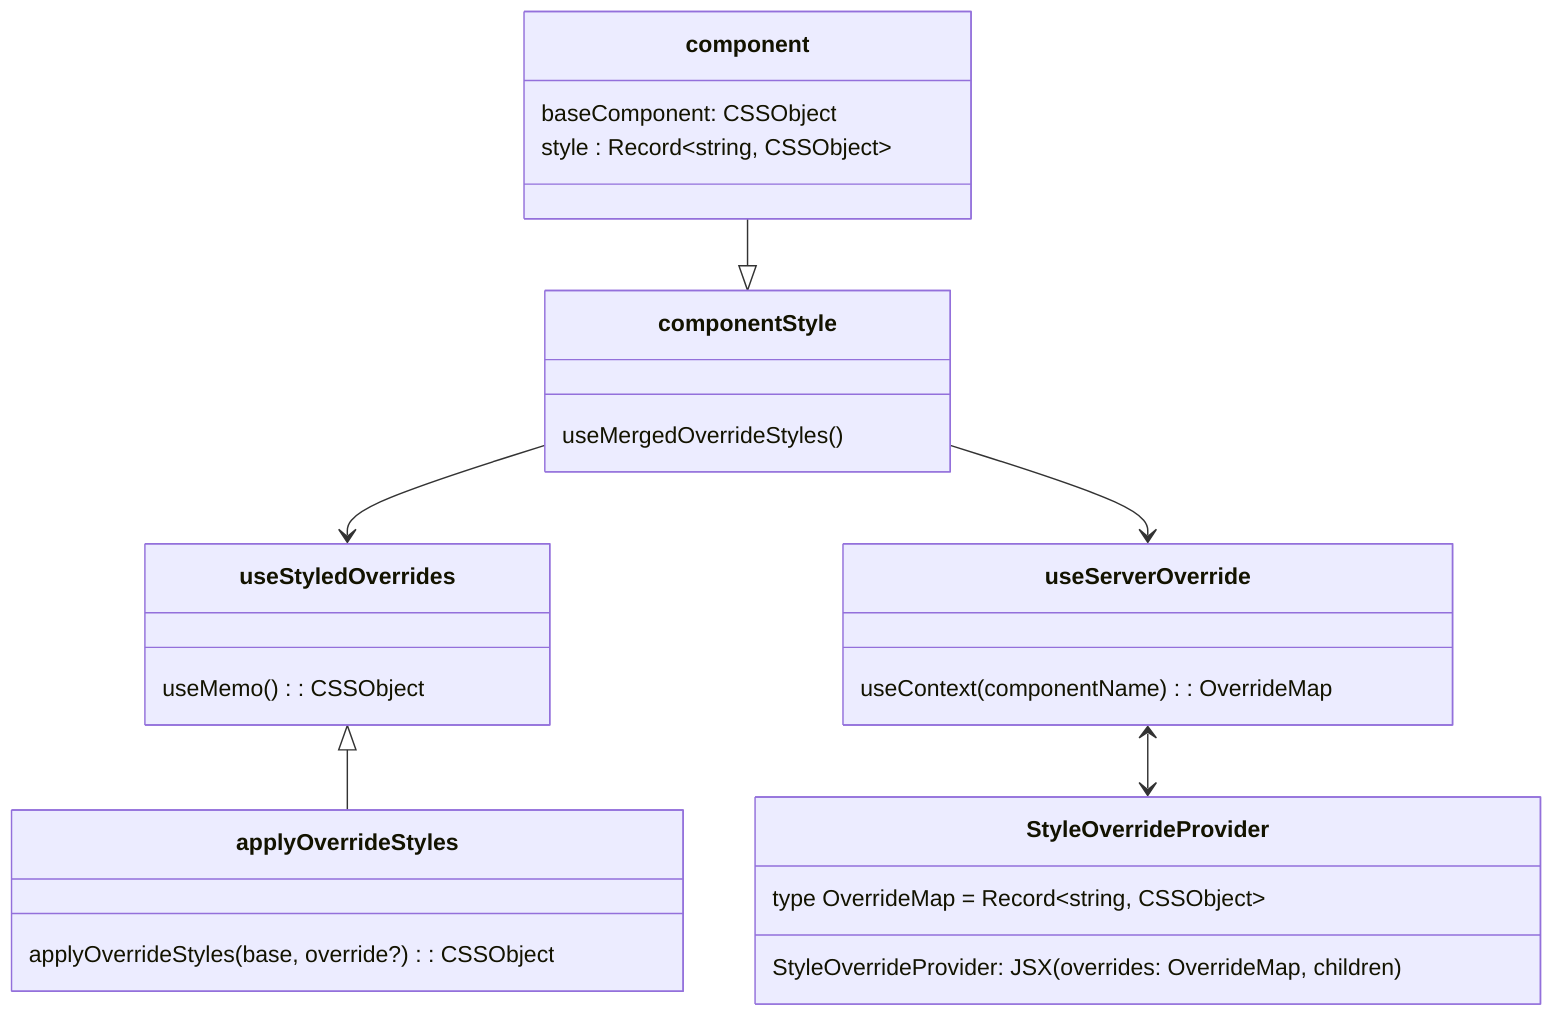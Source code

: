 classDiagram
    direction TB
    class component {
        baseComponent: CSSObject
        style : Record&lt;string, CSSObject&gt;
    }

    class componentStyle {
        useMergedOverrideStyles()
    }
    class useStyledOverrides {
        useMemo(): CSSObject
    }

    class applyOverrideStyles {
        applyOverrideStyles(base, override?): CSSObject
    }

    class useServerOverride {
        useContext(componentName): OverrideMap
    }

    class StyleOverrideProvider {
        type OverrideMap = Record&lt;string, CSSObject&gt;
        StyleOverrideProvider: JSX ( overrides: OverrideMap, children)
    }

    component --|> componentStyle
    componentStyle --> useStyledOverrides
    useStyledOverrides <|-- applyOverrideStyles
    componentStyle --> useServerOverride
    useServerOverride <--> StyleOverrideProvider